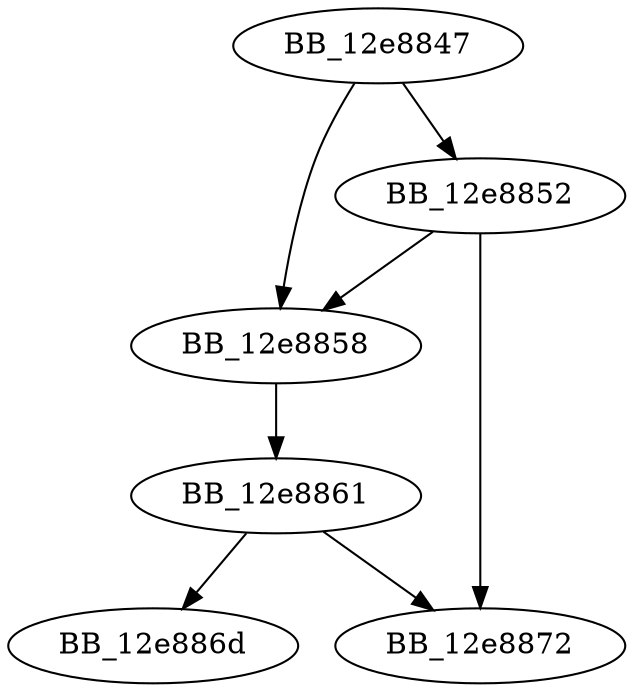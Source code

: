 DiGraph _write_char{
BB_12e8847->BB_12e8852
BB_12e8847->BB_12e8858
BB_12e8852->BB_12e8858
BB_12e8852->BB_12e8872
BB_12e8858->BB_12e8861
BB_12e8861->BB_12e886d
BB_12e8861->BB_12e8872
}
